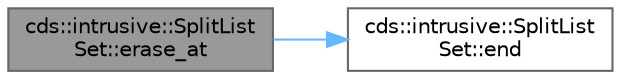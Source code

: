 digraph "cds::intrusive::SplitListSet::erase_at"
{
 // LATEX_PDF_SIZE
  bgcolor="transparent";
  edge [fontname=Helvetica,fontsize=10,labelfontname=Helvetica,labelfontsize=10];
  node [fontname=Helvetica,fontsize=10,shape=box,height=0.2,width=0.4];
  rankdir="LR";
  Node1 [id="Node000001",label="cds::intrusive::SplitList\lSet::erase_at",height=0.2,width=0.4,color="gray40", fillcolor="grey60", style="filled", fontcolor="black",tooltip="Deletes the item pointed by iterator iter (only for IterableList based set)"];
  Node1 -> Node2 [id="edge2_Node000001_Node000002",color="steelblue1",style="solid",tooltip=" "];
  Node2 [id="Node000002",label="cds::intrusive::SplitList\lSet::end",height=0.2,width=0.4,color="grey40", fillcolor="white", style="filled",URL="$classcds_1_1intrusive_1_1_split_list_set.html#a4f5c1a7fb52b15cea10bbaa04c926517",tooltip="Returns an iterator that addresses the location succeeding the last element in a split-list"];
}
